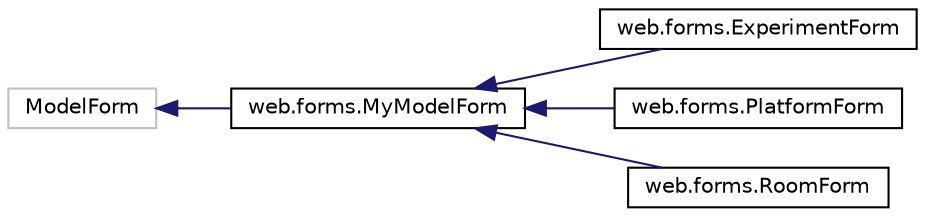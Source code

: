 digraph "Graphical Class Hierarchy"
{
 // LATEX_PDF_SIZE
  edge [fontname="Helvetica",fontsize="10",labelfontname="Helvetica",labelfontsize="10"];
  node [fontname="Helvetica",fontsize="10",shape=record];
  rankdir="LR";
  Node0 [label="ModelForm",height=0.2,width=0.4,color="grey75", fillcolor="white", style="filled",tooltip=" "];
  Node0 -> Node1 [dir="back",color="midnightblue",fontsize="10",style="solid",fontname="Helvetica"];
  Node1 [label="web.forms.MyModelForm",height=0.2,width=0.4,color="black", fillcolor="white", style="filled",URL="$d6/d38/classweb_1_1forms_1_1MyModelForm.html",tooltip=" "];
  Node1 -> Node2 [dir="back",color="midnightblue",fontsize="10",style="solid",fontname="Helvetica"];
  Node2 [label="web.forms.ExperimentForm",height=0.2,width=0.4,color="black", fillcolor="white", style="filled",URL="$d8/d75/classweb_1_1forms_1_1ExperimentForm.html",tooltip=" "];
  Node1 -> Node3 [dir="back",color="midnightblue",fontsize="10",style="solid",fontname="Helvetica"];
  Node3 [label="web.forms.PlatformForm",height=0.2,width=0.4,color="black", fillcolor="white", style="filled",URL="$d8/d7d/classweb_1_1forms_1_1PlatformForm.html",tooltip=" "];
  Node1 -> Node4 [dir="back",color="midnightblue",fontsize="10",style="solid",fontname="Helvetica"];
  Node4 [label="web.forms.RoomForm",height=0.2,width=0.4,color="black", fillcolor="white", style="filled",URL="$d4/dd2/classweb_1_1forms_1_1RoomForm.html",tooltip=" "];
}
